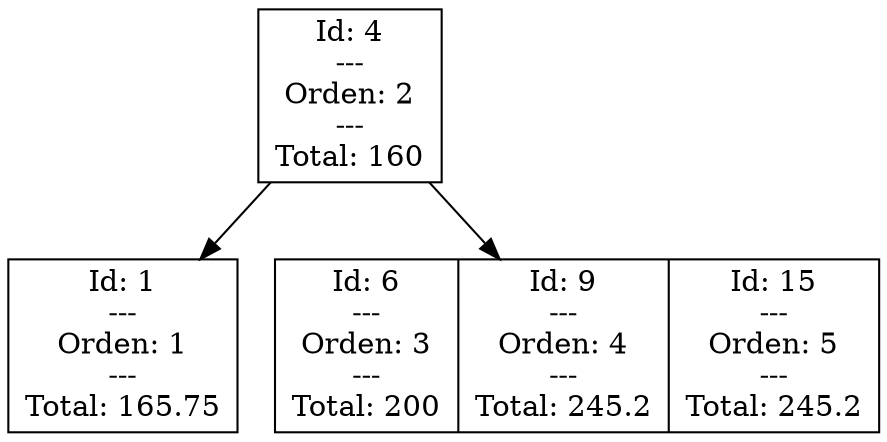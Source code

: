 digraph G {
node [shape=record];
node0 [label="<f0>Id: 4\n---\nOrden: 2\n---\nTotal: 160"];
node0:f0 -> node1;
node1 [label="<f0>Id: 1\n---\nOrden: 1\n---\nTotal: 165.75"];
node0:f1 -> node2;
node2 [label="<f0>Id: 6\n---\nOrden: 3\n---\nTotal: 200|<f1>Id: 9\n---\nOrden: 4\n---\nTotal: 245.2|<f2>Id: 15\n---\nOrden: 5\n---\nTotal: 245.2"];
}